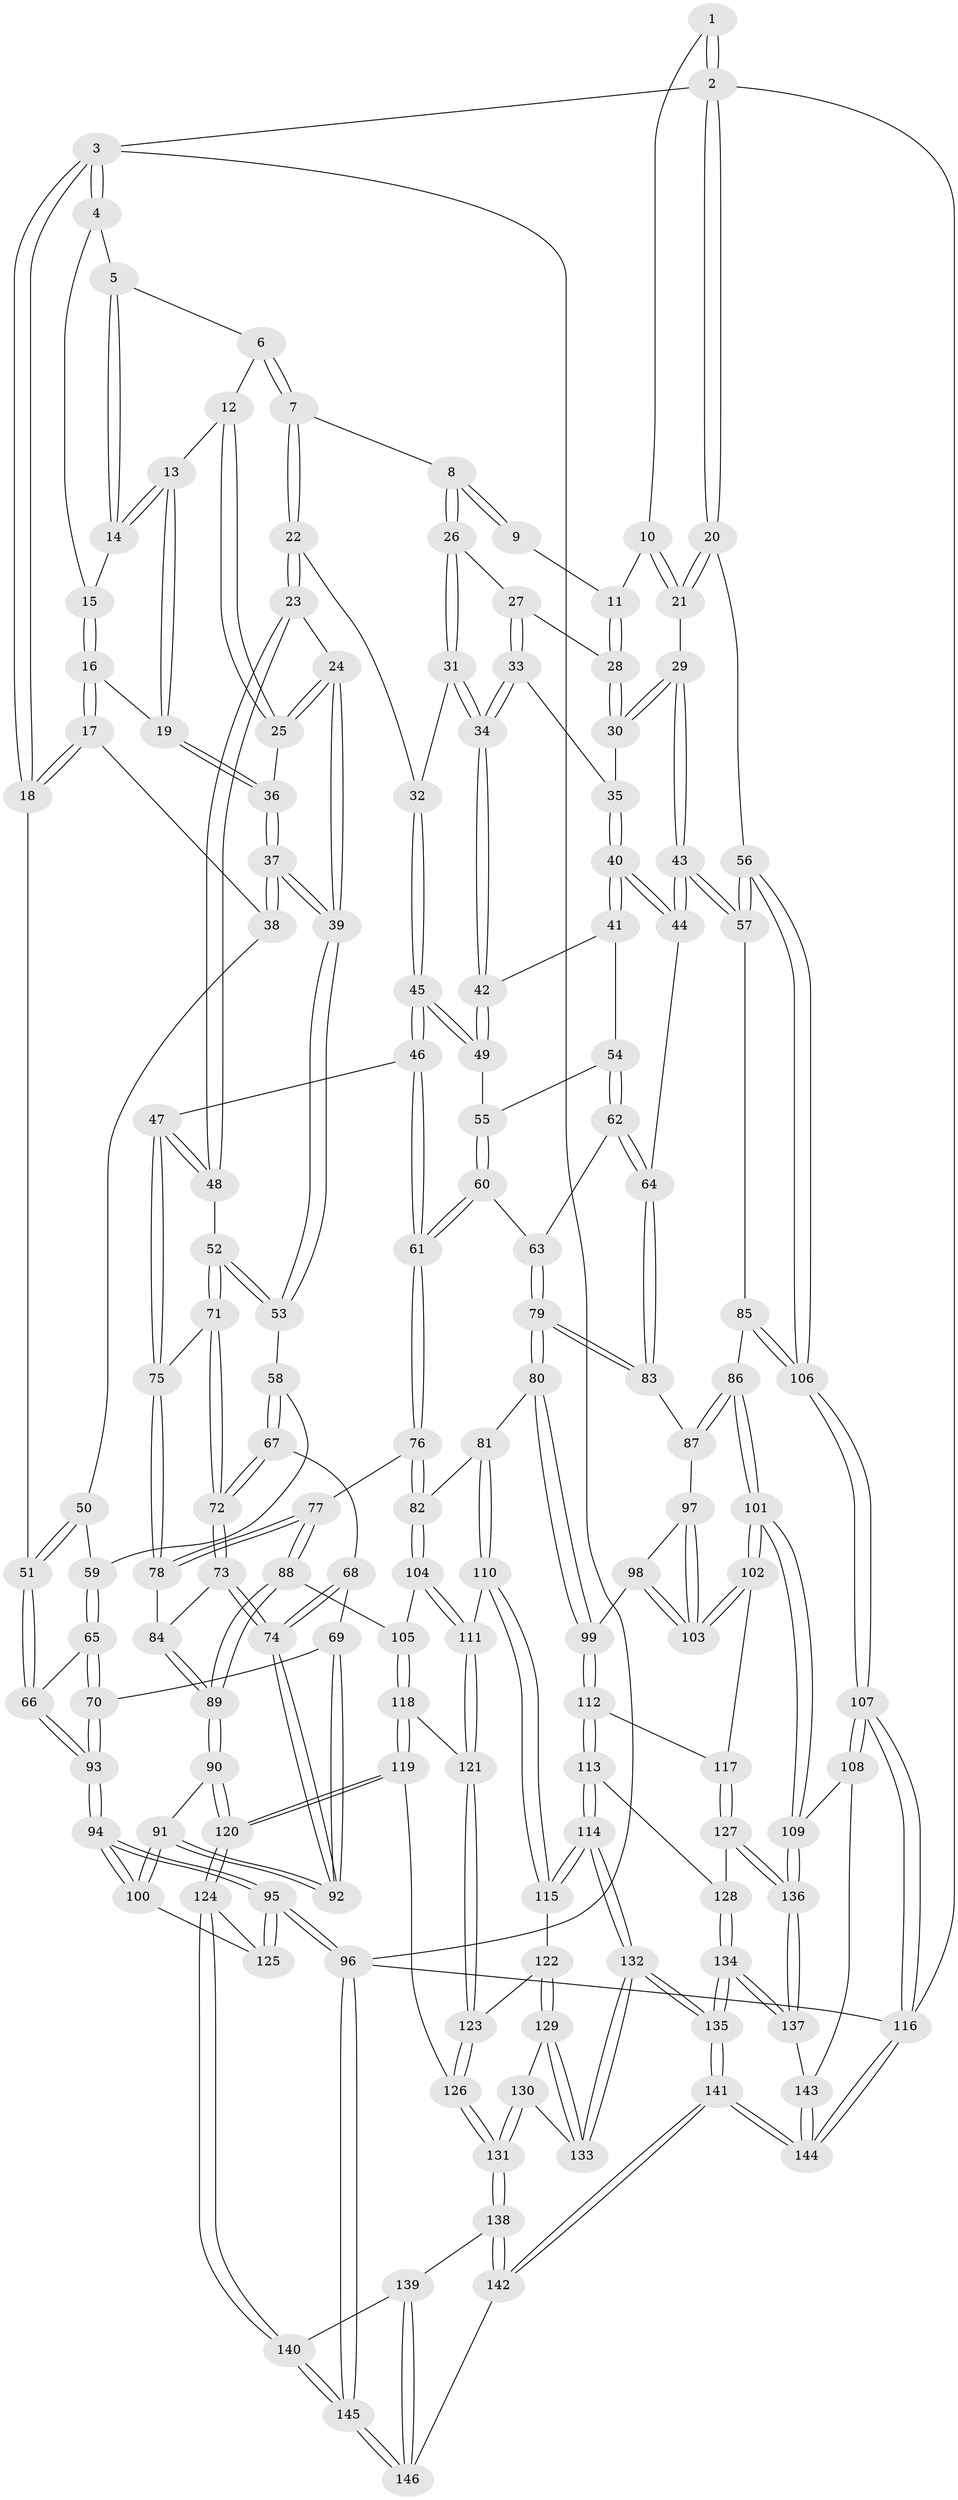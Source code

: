 // Generated by graph-tools (version 1.1) at 2025/38/03/09/25 02:38:20]
// undirected, 146 vertices, 362 edges
graph export_dot {
graph [start="1"]
  node [color=gray90,style=filled];
  1 [pos="+1+0"];
  2 [pos="+1+0"];
  3 [pos="+0+0"];
  4 [pos="+0+0"];
  5 [pos="+0.19396291769188176+0"];
  6 [pos="+0.32473991268784913+0"];
  7 [pos="+0.4938391123728507+0"];
  8 [pos="+0.5250255757427836+0"];
  9 [pos="+0.8215920406771754+0"];
  10 [pos="+0.9002819369433025+0.04495899708482736"];
  11 [pos="+0.8029559001051377+0.05246888055485633"];
  12 [pos="+0.2580940619273018+0"];
  13 [pos="+0.1091584674586669+0.08814363545619693"];
  14 [pos="+0.11150410124832033+0.04778573411072875"];
  15 [pos="+0+0"];
  16 [pos="+0.07538870189241033+0.10457184332559061"];
  17 [pos="+0+0.13808000880076407"];
  18 [pos="+0+0.20136702315297264"];
  19 [pos="+0.0997211501692026+0.10370634846266401"];
  20 [pos="+1+0.17793750884963458"];
  21 [pos="+0.9452659178059547+0.1775668868524238"];
  22 [pos="+0.3840160553911371+0.1600369920000266"];
  23 [pos="+0.3229799398014199+0.18427702242870111"];
  24 [pos="+0.30780188112095663+0.17993101866565187"];
  25 [pos="+0.2702194299820118+0.11517985382594943"];
  26 [pos="+0.5378708724951557+0"];
  27 [pos="+0.6422970702764841+0"];
  28 [pos="+0.7749029664726786+0.08957263447263328"];
  29 [pos="+0.921025044515276+0.18869782541758615"];
  30 [pos="+0.7762955468590361+0.1368790335352655"];
  31 [pos="+0.5572094067717503+0.14856133789357187"];
  32 [pos="+0.4637246571691968+0.1916886725942363"];
  33 [pos="+0.6779303041067666+0.15828583821672854"];
  34 [pos="+0.6093274517324564+0.18774961077260088"];
  35 [pos="+0.7478523474376186+0.15908638385198123"];
  36 [pos="+0.11664944712755476+0.12055333266993208"];
  37 [pos="+0.16570282334713204+0.24374844827553463"];
  38 [pos="+0.09472318919041936+0.2368693026856019"];
  39 [pos="+0.17659060609126037+0.2547930838065229"];
  40 [pos="+0.747989637174984+0.3180888509162947"];
  41 [pos="+0.6464262107595793+0.2562522788547447"];
  42 [pos="+0.6117081730015486+0.2280996234116945"];
  43 [pos="+0.8204250602506158+0.38824802186166046"];
  44 [pos="+0.7805445016677358+0.3829685020214455"];
  45 [pos="+0.48662443271173106+0.33320925886551034"];
  46 [pos="+0.4480670614495302+0.3898650671405539"];
  47 [pos="+0.4310189466805065+0.38709586405847446"];
  48 [pos="+0.3594963429897944+0.33692619144023905"];
  49 [pos="+0.5568661530170818+0.3062065949220877"];
  50 [pos="+0.016801914020138673+0.26513988687194534"];
  51 [pos="+0+0.24724865360181017"];
  52 [pos="+0.2571230029351489+0.360041032421024"];
  53 [pos="+0.17160423811999184+0.3107685376488558"];
  54 [pos="+0.6289031432653698+0.3443264948012477"];
  55 [pos="+0.606342711590676+0.33985494535478356"];
  56 [pos="+1+0.4660849381010095"];
  57 [pos="+0.8314402956566905+0.39758455338645216"];
  58 [pos="+0.15453423741921227+0.32723294219868054"];
  59 [pos="+0.13188815030231715+0.33462624434781585"];
  60 [pos="+0.585541110768353+0.4468588874364851"];
  61 [pos="+0.4535436985594584+0.3986348941897201"];
  62 [pos="+0.7382866673726404+0.38878646980212983"];
  63 [pos="+0.596927485888708+0.4540920267747866"];
  64 [pos="+0.77911548684288+0.38371710390172237"];
  65 [pos="+0.07842232408819046+0.3700355064788401"];
  66 [pos="+0+0.29773120034744205"];
  67 [pos="+0.15633151839168868+0.34459332869244813"];
  68 [pos="+0.15493317440441065+0.36292687055251877"];
  69 [pos="+0.09265486229041645+0.5132896652301361"];
  70 [pos="+0.06666684067512112+0.5042147162768656"];
  71 [pos="+0.25639715615770975+0.3759253489856567"];
  72 [pos="+0.22320952760286503+0.4769033762076411"];
  73 [pos="+0.22243302952917823+0.4845688106628163"];
  74 [pos="+0.1672755291097507+0.5338409528628941"];
  75 [pos="+0.3228114389643663+0.47199455883259134"];
  76 [pos="+0.4555757573851176+0.5289955310043082"];
  77 [pos="+0.35206637587065853+0.5596874289259605"];
  78 [pos="+0.3153284003609254+0.48224728081583385"];
  79 [pos="+0.6054634275842985+0.5388159231258651"];
  80 [pos="+0.5729266497885048+0.5940310064039709"];
  81 [pos="+0.5350076153809608+0.5946508063151489"];
  82 [pos="+0.4612465353472947+0.5373981229556888"];
  83 [pos="+0.7043650468865907+0.5328841004872422"];
  84 [pos="+0.31079723428834793+0.48306250482394786"];
  85 [pos="+0.8378764019800221+0.5703760852195852"];
  86 [pos="+0.8339171058175218+0.5771004353685084"];
  87 [pos="+0.7140327396986534+0.5534145111745222"];
  88 [pos="+0.3122081280120051+0.6386250215758144"];
  89 [pos="+0.24405412886757527+0.6353043430950025"];
  90 [pos="+0.19881627265464188+0.637190371908225"];
  91 [pos="+0.18789054712803302+0.6338233686197683"];
  92 [pos="+0.15926873322434518+0.5442478014807413"];
  93 [pos="+0+0.5460885905180626"];
  94 [pos="+0+0.7141719637114021"];
  95 [pos="+0+1"];
  96 [pos="+0+1"];
  97 [pos="+0.7129547697444266+0.5701246895249393"];
  98 [pos="+0.6402141513301589+0.6415481357363161"];
  99 [pos="+0.6077920030920148+0.6371210403228673"];
  100 [pos="+0.11374551603498771+0.7019873455699814"];
  101 [pos="+0.8014754387465391+0.7203869821831743"];
  102 [pos="+0.7921985702071618+0.7198852599941243"];
  103 [pos="+0.7827866291129335+0.7121820475615755"];
  104 [pos="+0.401220008564382+0.6460580721007001"];
  105 [pos="+0.32446721726847094+0.648622016411678"];
  106 [pos="+1+0.5985446452789078"];
  107 [pos="+1+0.7956458414108701"];
  108 [pos="+0.9259938107373403+0.8007377493456778"];
  109 [pos="+0.8140489003361076+0.729409841378816"];
  110 [pos="+0.47144788447530983+0.6828001533905199"];
  111 [pos="+0.469869937344501+0.6828232660665134"];
  112 [pos="+0.5886448650512557+0.7416119016542415"];
  113 [pos="+0.567330405132923+0.7700131627839305"];
  114 [pos="+0.5639840891107923+0.7714256437894269"];
  115 [pos="+0.5221978084588053+0.7610892620788543"];
  116 [pos="+1+1"];
  117 [pos="+0.7605107052126557+0.7391688756029536"];
  118 [pos="+0.3369307827568123+0.6893932747722643"];
  119 [pos="+0.32203534066225004+0.8209467815785679"];
  120 [pos="+0.28493706043543365+0.8431101519718004"];
  121 [pos="+0.41241014150199395+0.7342264841914917"];
  122 [pos="+0.46417563208191925+0.7979880329698288"];
  123 [pos="+0.40998786233990653+0.7901863785093951"];
  124 [pos="+0.2594862833613172+0.8785371720519135"];
  125 [pos="+0.15083249993921063+0.8506297286408501"];
  126 [pos="+0.35987631256491387+0.8195185669762639"];
  127 [pos="+0.7029733579174505+0.8038993842511107"];
  128 [pos="+0.6305012075564468+0.8100928386285262"];
  129 [pos="+0.46467988205327254+0.8026189496512354"];
  130 [pos="+0.4461092723317321+0.8715352492060388"];
  131 [pos="+0.42385625542767574+0.884056922443638"];
  132 [pos="+0.5475049702106497+0.9050167155670543"];
  133 [pos="+0.5080181235034991+0.8807023159308163"];
  134 [pos="+0.6525818137060684+1"];
  135 [pos="+0.614951431424855+1"];
  136 [pos="+0.6915653832356827+0.94975309196031"];
  137 [pos="+0.6855333271492982+0.9903803747439286"];
  138 [pos="+0.42348546263656317+0.8927214052972545"];
  139 [pos="+0.2813733569402006+0.9185200228050521"];
  140 [pos="+0.26018544573278674+0.881292525102502"];
  141 [pos="+0.5955852657322527+1"];
  142 [pos="+0.4568992501906332+1"];
  143 [pos="+0.8786933697338168+0.8594751592715346"];
  144 [pos="+0.8502504682622666+1"];
  145 [pos="+0+1"];
  146 [pos="+0.41451863377791553+1"];
  1 -- 2;
  1 -- 2;
  1 -- 10;
  2 -- 3;
  2 -- 20;
  2 -- 20;
  2 -- 116;
  3 -- 4;
  3 -- 4;
  3 -- 18;
  3 -- 18;
  3 -- 96;
  4 -- 5;
  4 -- 15;
  5 -- 6;
  5 -- 14;
  5 -- 14;
  6 -- 7;
  6 -- 7;
  6 -- 12;
  7 -- 8;
  7 -- 22;
  7 -- 22;
  8 -- 9;
  8 -- 9;
  8 -- 26;
  8 -- 26;
  9 -- 11;
  10 -- 11;
  10 -- 21;
  10 -- 21;
  11 -- 28;
  11 -- 28;
  12 -- 13;
  12 -- 25;
  12 -- 25;
  13 -- 14;
  13 -- 14;
  13 -- 19;
  13 -- 19;
  14 -- 15;
  15 -- 16;
  15 -- 16;
  16 -- 17;
  16 -- 17;
  16 -- 19;
  17 -- 18;
  17 -- 18;
  17 -- 38;
  18 -- 51;
  19 -- 36;
  19 -- 36;
  20 -- 21;
  20 -- 21;
  20 -- 56;
  21 -- 29;
  22 -- 23;
  22 -- 23;
  22 -- 32;
  23 -- 24;
  23 -- 48;
  23 -- 48;
  24 -- 25;
  24 -- 25;
  24 -- 39;
  24 -- 39;
  25 -- 36;
  26 -- 27;
  26 -- 31;
  26 -- 31;
  27 -- 28;
  27 -- 33;
  27 -- 33;
  28 -- 30;
  28 -- 30;
  29 -- 30;
  29 -- 30;
  29 -- 43;
  29 -- 43;
  30 -- 35;
  31 -- 32;
  31 -- 34;
  31 -- 34;
  32 -- 45;
  32 -- 45;
  33 -- 34;
  33 -- 34;
  33 -- 35;
  34 -- 42;
  34 -- 42;
  35 -- 40;
  35 -- 40;
  36 -- 37;
  36 -- 37;
  37 -- 38;
  37 -- 38;
  37 -- 39;
  37 -- 39;
  38 -- 50;
  39 -- 53;
  39 -- 53;
  40 -- 41;
  40 -- 41;
  40 -- 44;
  40 -- 44;
  41 -- 42;
  41 -- 54;
  42 -- 49;
  42 -- 49;
  43 -- 44;
  43 -- 44;
  43 -- 57;
  43 -- 57;
  44 -- 64;
  45 -- 46;
  45 -- 46;
  45 -- 49;
  45 -- 49;
  46 -- 47;
  46 -- 61;
  46 -- 61;
  47 -- 48;
  47 -- 48;
  47 -- 75;
  47 -- 75;
  48 -- 52;
  49 -- 55;
  50 -- 51;
  50 -- 51;
  50 -- 59;
  51 -- 66;
  51 -- 66;
  52 -- 53;
  52 -- 53;
  52 -- 71;
  52 -- 71;
  53 -- 58;
  54 -- 55;
  54 -- 62;
  54 -- 62;
  55 -- 60;
  55 -- 60;
  56 -- 57;
  56 -- 57;
  56 -- 106;
  56 -- 106;
  57 -- 85;
  58 -- 59;
  58 -- 67;
  58 -- 67;
  59 -- 65;
  59 -- 65;
  60 -- 61;
  60 -- 61;
  60 -- 63;
  61 -- 76;
  61 -- 76;
  62 -- 63;
  62 -- 64;
  62 -- 64;
  63 -- 79;
  63 -- 79;
  64 -- 83;
  64 -- 83;
  65 -- 66;
  65 -- 70;
  65 -- 70;
  66 -- 93;
  66 -- 93;
  67 -- 68;
  67 -- 72;
  67 -- 72;
  68 -- 69;
  68 -- 74;
  68 -- 74;
  69 -- 70;
  69 -- 92;
  69 -- 92;
  70 -- 93;
  70 -- 93;
  71 -- 72;
  71 -- 72;
  71 -- 75;
  72 -- 73;
  72 -- 73;
  73 -- 74;
  73 -- 74;
  73 -- 84;
  74 -- 92;
  74 -- 92;
  75 -- 78;
  75 -- 78;
  76 -- 77;
  76 -- 82;
  76 -- 82;
  77 -- 78;
  77 -- 78;
  77 -- 88;
  77 -- 88;
  78 -- 84;
  79 -- 80;
  79 -- 80;
  79 -- 83;
  79 -- 83;
  80 -- 81;
  80 -- 99;
  80 -- 99;
  81 -- 82;
  81 -- 110;
  81 -- 110;
  82 -- 104;
  82 -- 104;
  83 -- 87;
  84 -- 89;
  84 -- 89;
  85 -- 86;
  85 -- 106;
  85 -- 106;
  86 -- 87;
  86 -- 87;
  86 -- 101;
  86 -- 101;
  87 -- 97;
  88 -- 89;
  88 -- 89;
  88 -- 105;
  89 -- 90;
  89 -- 90;
  90 -- 91;
  90 -- 120;
  90 -- 120;
  91 -- 92;
  91 -- 92;
  91 -- 100;
  91 -- 100;
  93 -- 94;
  93 -- 94;
  94 -- 95;
  94 -- 95;
  94 -- 100;
  94 -- 100;
  95 -- 96;
  95 -- 96;
  95 -- 125;
  95 -- 125;
  96 -- 145;
  96 -- 145;
  96 -- 116;
  97 -- 98;
  97 -- 103;
  97 -- 103;
  98 -- 99;
  98 -- 103;
  98 -- 103;
  99 -- 112;
  99 -- 112;
  100 -- 125;
  101 -- 102;
  101 -- 102;
  101 -- 109;
  101 -- 109;
  102 -- 103;
  102 -- 103;
  102 -- 117;
  104 -- 105;
  104 -- 111;
  104 -- 111;
  105 -- 118;
  105 -- 118;
  106 -- 107;
  106 -- 107;
  107 -- 108;
  107 -- 108;
  107 -- 116;
  107 -- 116;
  108 -- 109;
  108 -- 143;
  109 -- 136;
  109 -- 136;
  110 -- 111;
  110 -- 115;
  110 -- 115;
  111 -- 121;
  111 -- 121;
  112 -- 113;
  112 -- 113;
  112 -- 117;
  113 -- 114;
  113 -- 114;
  113 -- 128;
  114 -- 115;
  114 -- 115;
  114 -- 132;
  114 -- 132;
  115 -- 122;
  116 -- 144;
  116 -- 144;
  117 -- 127;
  117 -- 127;
  118 -- 119;
  118 -- 119;
  118 -- 121;
  119 -- 120;
  119 -- 120;
  119 -- 126;
  120 -- 124;
  120 -- 124;
  121 -- 123;
  121 -- 123;
  122 -- 123;
  122 -- 129;
  122 -- 129;
  123 -- 126;
  123 -- 126;
  124 -- 125;
  124 -- 140;
  124 -- 140;
  126 -- 131;
  126 -- 131;
  127 -- 128;
  127 -- 136;
  127 -- 136;
  128 -- 134;
  128 -- 134;
  129 -- 130;
  129 -- 133;
  129 -- 133;
  130 -- 131;
  130 -- 131;
  130 -- 133;
  131 -- 138;
  131 -- 138;
  132 -- 133;
  132 -- 133;
  132 -- 135;
  132 -- 135;
  134 -- 135;
  134 -- 135;
  134 -- 137;
  134 -- 137;
  135 -- 141;
  135 -- 141;
  136 -- 137;
  136 -- 137;
  137 -- 143;
  138 -- 139;
  138 -- 142;
  138 -- 142;
  139 -- 140;
  139 -- 146;
  139 -- 146;
  140 -- 145;
  140 -- 145;
  141 -- 142;
  141 -- 142;
  141 -- 144;
  141 -- 144;
  142 -- 146;
  143 -- 144;
  143 -- 144;
  145 -- 146;
  145 -- 146;
}
